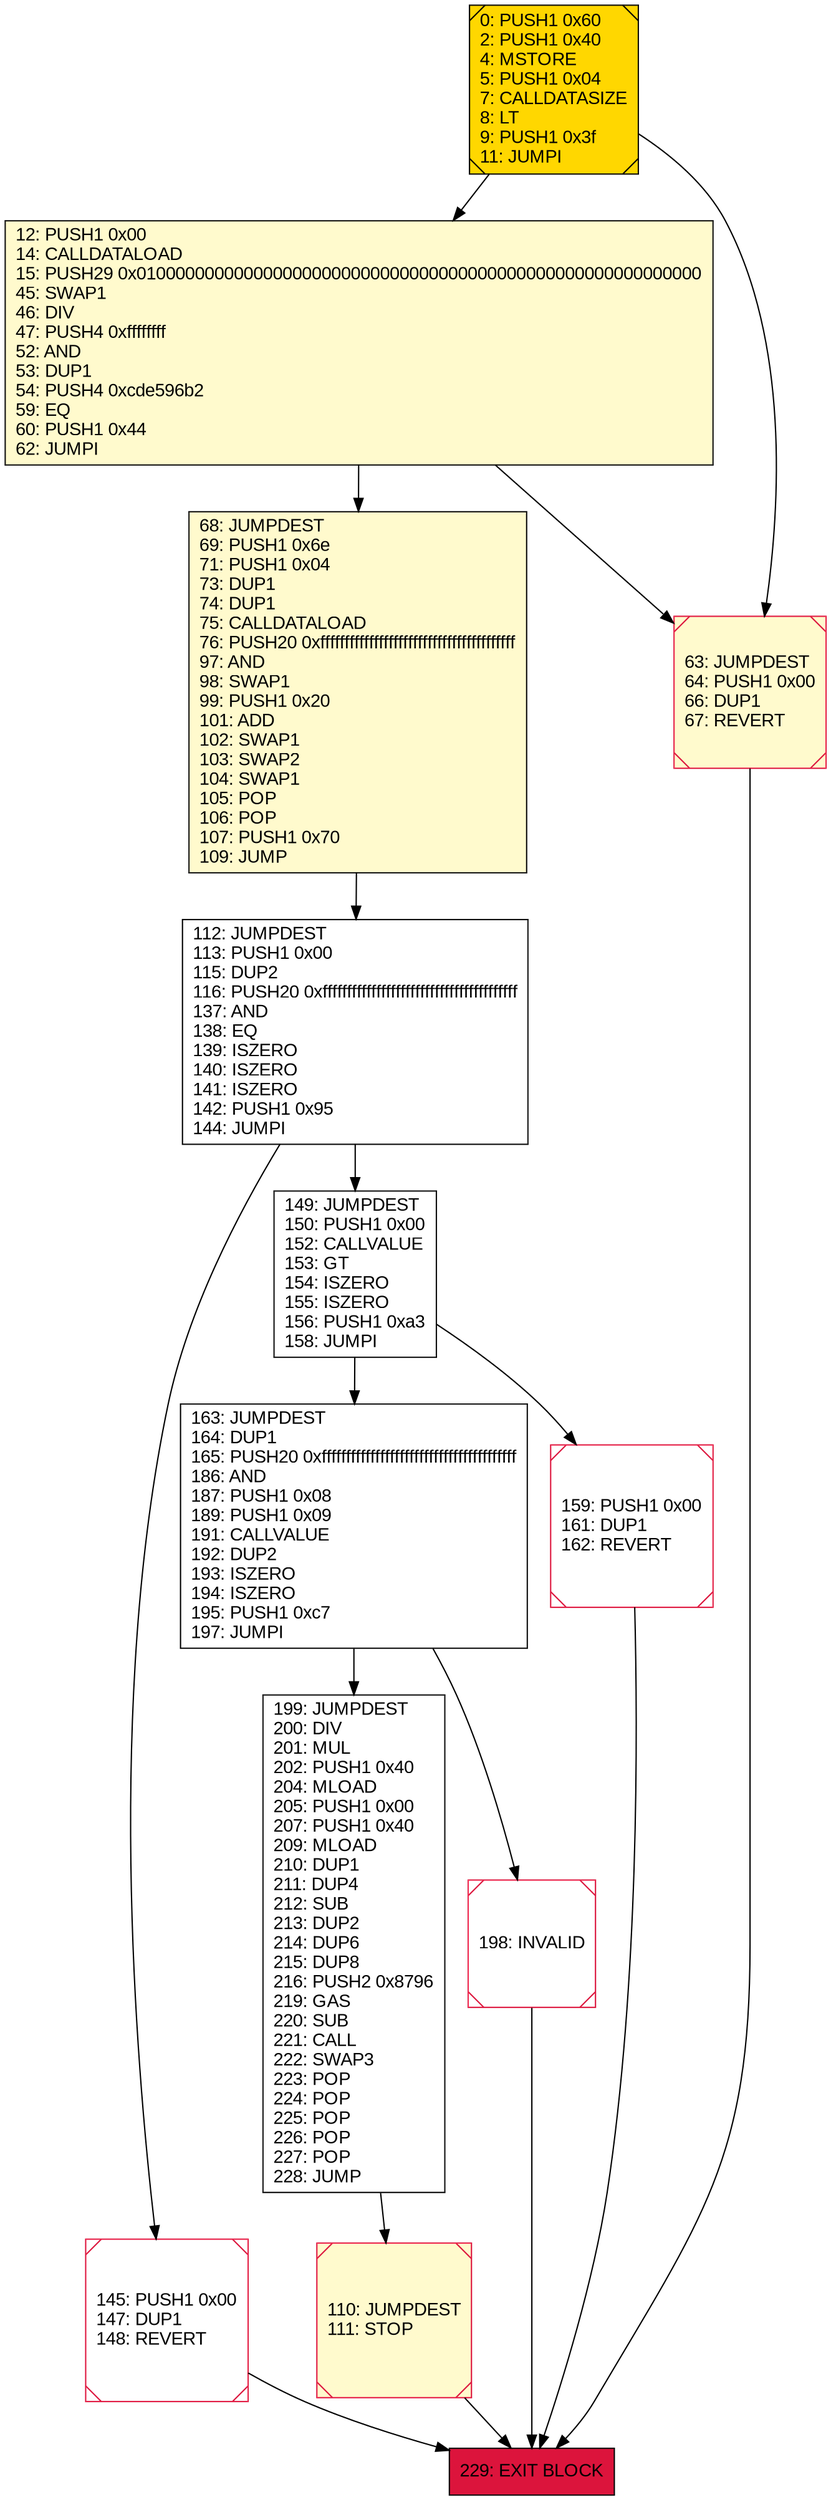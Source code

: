 digraph G {
bgcolor=transparent rankdir=UD;
node [shape=box style=filled color=black fillcolor=white fontname=arial fontcolor=black];
68 [label="68: JUMPDEST\l69: PUSH1 0x6e\l71: PUSH1 0x04\l73: DUP1\l74: DUP1\l75: CALLDATALOAD\l76: PUSH20 0xffffffffffffffffffffffffffffffffffffffff\l97: AND\l98: SWAP1\l99: PUSH1 0x20\l101: ADD\l102: SWAP1\l103: SWAP2\l104: SWAP1\l105: POP\l106: POP\l107: PUSH1 0x70\l109: JUMP\l" fillcolor=lemonchiffon ];
163 [label="163: JUMPDEST\l164: DUP1\l165: PUSH20 0xffffffffffffffffffffffffffffffffffffffff\l186: AND\l187: PUSH1 0x08\l189: PUSH1 0x09\l191: CALLVALUE\l192: DUP2\l193: ISZERO\l194: ISZERO\l195: PUSH1 0xc7\l197: JUMPI\l" ];
229 [label="229: EXIT BLOCK\l" fillcolor=crimson ];
12 [label="12: PUSH1 0x00\l14: CALLDATALOAD\l15: PUSH29 0x0100000000000000000000000000000000000000000000000000000000\l45: SWAP1\l46: DIV\l47: PUSH4 0xffffffff\l52: AND\l53: DUP1\l54: PUSH4 0xcde596b2\l59: EQ\l60: PUSH1 0x44\l62: JUMPI\l" fillcolor=lemonchiffon ];
0 [label="0: PUSH1 0x60\l2: PUSH1 0x40\l4: MSTORE\l5: PUSH1 0x04\l7: CALLDATASIZE\l8: LT\l9: PUSH1 0x3f\l11: JUMPI\l" fillcolor=lemonchiffon shape=Msquare fillcolor=gold ];
199 [label="199: JUMPDEST\l200: DIV\l201: MUL\l202: PUSH1 0x40\l204: MLOAD\l205: PUSH1 0x00\l207: PUSH1 0x40\l209: MLOAD\l210: DUP1\l211: DUP4\l212: SUB\l213: DUP2\l214: DUP6\l215: DUP8\l216: PUSH2 0x8796\l219: GAS\l220: SUB\l221: CALL\l222: SWAP3\l223: POP\l224: POP\l225: POP\l226: POP\l227: POP\l228: JUMP\l" ];
145 [label="145: PUSH1 0x00\l147: DUP1\l148: REVERT\l" shape=Msquare color=crimson ];
149 [label="149: JUMPDEST\l150: PUSH1 0x00\l152: CALLVALUE\l153: GT\l154: ISZERO\l155: ISZERO\l156: PUSH1 0xa3\l158: JUMPI\l" ];
198 [label="198: INVALID\l" shape=Msquare color=crimson ];
63 [label="63: JUMPDEST\l64: PUSH1 0x00\l66: DUP1\l67: REVERT\l" fillcolor=lemonchiffon shape=Msquare color=crimson ];
110 [label="110: JUMPDEST\l111: STOP\l" fillcolor=lemonchiffon shape=Msquare color=crimson ];
112 [label="112: JUMPDEST\l113: PUSH1 0x00\l115: DUP2\l116: PUSH20 0xffffffffffffffffffffffffffffffffffffffff\l137: AND\l138: EQ\l139: ISZERO\l140: ISZERO\l141: ISZERO\l142: PUSH1 0x95\l144: JUMPI\l" ];
159 [label="159: PUSH1 0x00\l161: DUP1\l162: REVERT\l" shape=Msquare color=crimson ];
0 -> 12;
112 -> 149;
12 -> 68;
149 -> 159;
163 -> 199;
112 -> 145;
12 -> 63;
149 -> 163;
0 -> 63;
199 -> 110;
145 -> 229;
159 -> 229;
198 -> 229;
163 -> 198;
63 -> 229;
68 -> 112;
110 -> 229;
}
